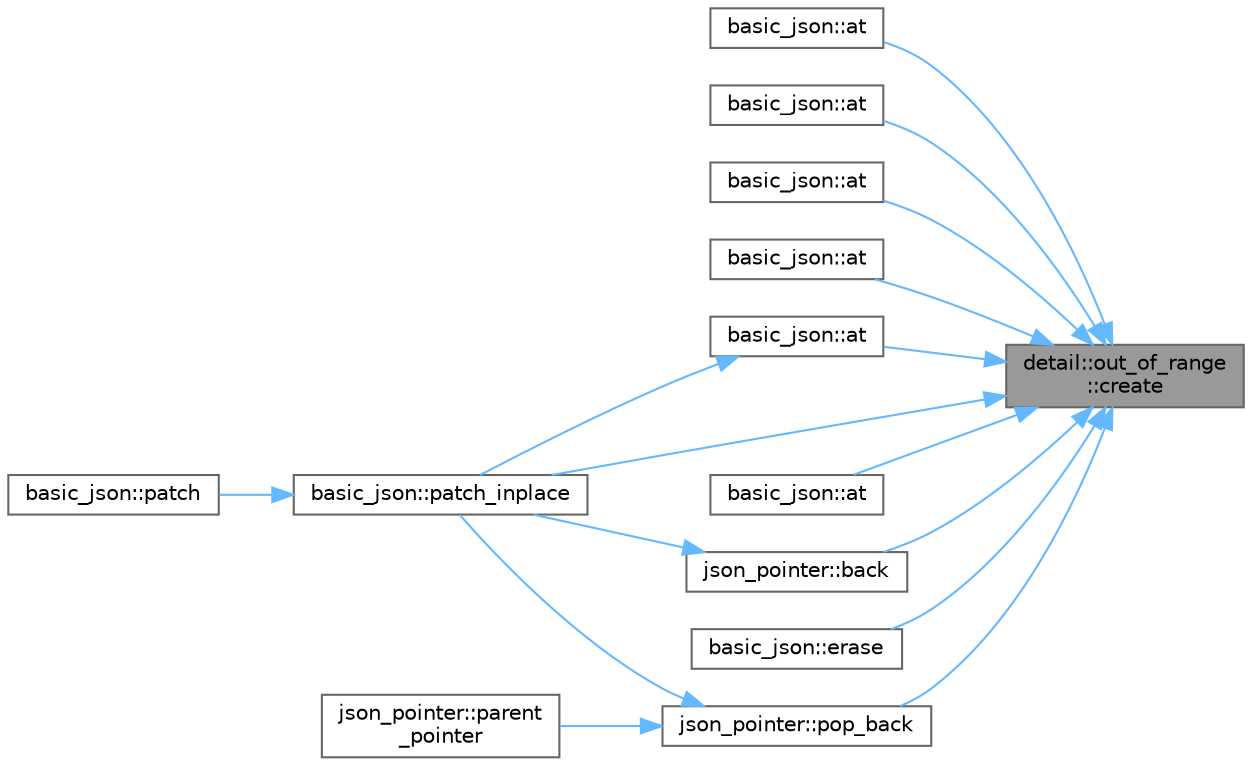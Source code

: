 digraph "detail::out_of_range::create"
{
 // LATEX_PDF_SIZE
  bgcolor="transparent";
  edge [fontname=Helvetica,fontsize=10,labelfontname=Helvetica,labelfontsize=10];
  node [fontname=Helvetica,fontsize=10,shape=box,height=0.2,width=0.4];
  rankdir="RL";
  Node1 [id="Node000001",label="detail::out_of_range\l::create",height=0.2,width=0.4,color="gray40", fillcolor="grey60", style="filled", fontcolor="black",tooltip=" "];
  Node1 -> Node2 [id="edge1_Node000001_Node000002",dir="back",color="steelblue1",style="solid",tooltip=" "];
  Node2 [id="Node000002",label="basic_json::at",height=0.2,width=0.4,color="grey40", fillcolor="white", style="filled",URL="$classbasic__json.html#aedf1894e1b70a4caebd95adec60e845a",tooltip="access specified object element with bounds checking"];
  Node1 -> Node3 [id="edge2_Node000001_Node000003",dir="back",color="steelblue1",style="solid",tooltip=" "];
  Node3 [id="Node000003",label="basic_json::at",height=0.2,width=0.4,color="grey40", fillcolor="white", style="filled",URL="$classbasic__json.html#afc32b953a4e343dc7f8ab3465743f399",tooltip="access specified object element with bounds checking"];
  Node1 -> Node4 [id="edge3_Node000001_Node000004",dir="back",color="steelblue1",style="solid",tooltip=" "];
  Node4 [id="Node000004",label="basic_json::at",height=0.2,width=0.4,color="grey40", fillcolor="white", style="filled",URL="$classbasic__json.html#afc69e86b65aa8b571ccad9d581ca5a2b",tooltip="access specified object element with bounds checking"];
  Node1 -> Node5 [id="edge4_Node000001_Node000005",dir="back",color="steelblue1",style="solid",tooltip=" "];
  Node5 [id="Node000005",label="basic_json::at",height=0.2,width=0.4,color="grey40", fillcolor="white", style="filled",URL="$classbasic__json.html#aee87279fb115f6d57967e6e8f5542faa",tooltip="access specified object element with bounds checking"];
  Node1 -> Node6 [id="edge5_Node000001_Node000006",dir="back",color="steelblue1",style="solid",tooltip=" "];
  Node6 [id="Node000006",label="basic_json::at",height=0.2,width=0.4,color="grey40", fillcolor="white", style="filled",URL="$classbasic__json.html#a603779687f401ad11de45f8397f92296",tooltip="access specified array element with bounds checking"];
  Node6 -> Node7 [id="edge6_Node000006_Node000007",dir="back",color="steelblue1",style="solid",tooltip=" "];
  Node7 [id="Node000007",label="basic_json::patch_inplace",height=0.2,width=0.4,color="grey40", fillcolor="white", style="filled",URL="$classbasic__json.html#adc2ae40925906c7e1d559b8bf12028a7",tooltip="applies a JSON patch in-place without copying the object"];
  Node7 -> Node8 [id="edge7_Node000007_Node000008",dir="back",color="steelblue1",style="solid",tooltip=" "];
  Node8 [id="Node000008",label="basic_json::patch",height=0.2,width=0.4,color="grey40", fillcolor="white", style="filled",URL="$classbasic__json.html#a5a009b55b9dcdb30352f5f62537931b7",tooltip="applies a JSON patch to a copy of the current object"];
  Node1 -> Node9 [id="edge8_Node000001_Node000009",dir="back",color="steelblue1",style="solid",tooltip=" "];
  Node9 [id="Node000009",label="basic_json::at",height=0.2,width=0.4,color="grey40", fillcolor="white", style="filled",URL="$classbasic__json.html#a98e6b7245d17021327eb3962d73ccc54",tooltip="access specified array element with bounds checking"];
  Node1 -> Node10 [id="edge9_Node000001_Node000010",dir="back",color="steelblue1",style="solid",tooltip=" "];
  Node10 [id="Node000010",label="json_pointer::back",height=0.2,width=0.4,color="grey40", fillcolor="white", style="filled",URL="$classjson__pointer.html#aba71e63e4032cfc46dd90aeb09e5cb0f",tooltip="return last reference token"];
  Node10 -> Node7 [id="edge10_Node000010_Node000007",dir="back",color="steelblue1",style="solid",tooltip=" "];
  Node1 -> Node11 [id="edge11_Node000001_Node000011",dir="back",color="steelblue1",style="solid",tooltip=" "];
  Node11 [id="Node000011",label="basic_json::erase",height=0.2,width=0.4,color="grey40", fillcolor="white", style="filled",URL="$classbasic__json.html#a0e480e9d2391485c79747bb756628f61",tooltip="remove element from a JSON array given an index"];
  Node1 -> Node7 [id="edge12_Node000001_Node000007",dir="back",color="steelblue1",style="solid",tooltip=" "];
  Node1 -> Node12 [id="edge13_Node000001_Node000012",dir="back",color="steelblue1",style="solid",tooltip=" "];
  Node12 [id="Node000012",label="json_pointer::pop_back",height=0.2,width=0.4,color="grey40", fillcolor="white", style="filled",URL="$classjson__pointer.html#a662118b470c87a1b564946c2602c49ce",tooltip="remove last reference token"];
  Node12 -> Node13 [id="edge14_Node000012_Node000013",dir="back",color="steelblue1",style="solid",tooltip=" "];
  Node13 [id="Node000013",label="json_pointer::parent\l_pointer",height=0.2,width=0.4,color="grey40", fillcolor="white", style="filled",URL="$classjson__pointer.html#aa03c0c1206e171342d27a4583258858b",tooltip="returns the parent of this JSON pointer"];
  Node12 -> Node7 [id="edge15_Node000012_Node000007",dir="back",color="steelblue1",style="solid",tooltip=" "];
}
